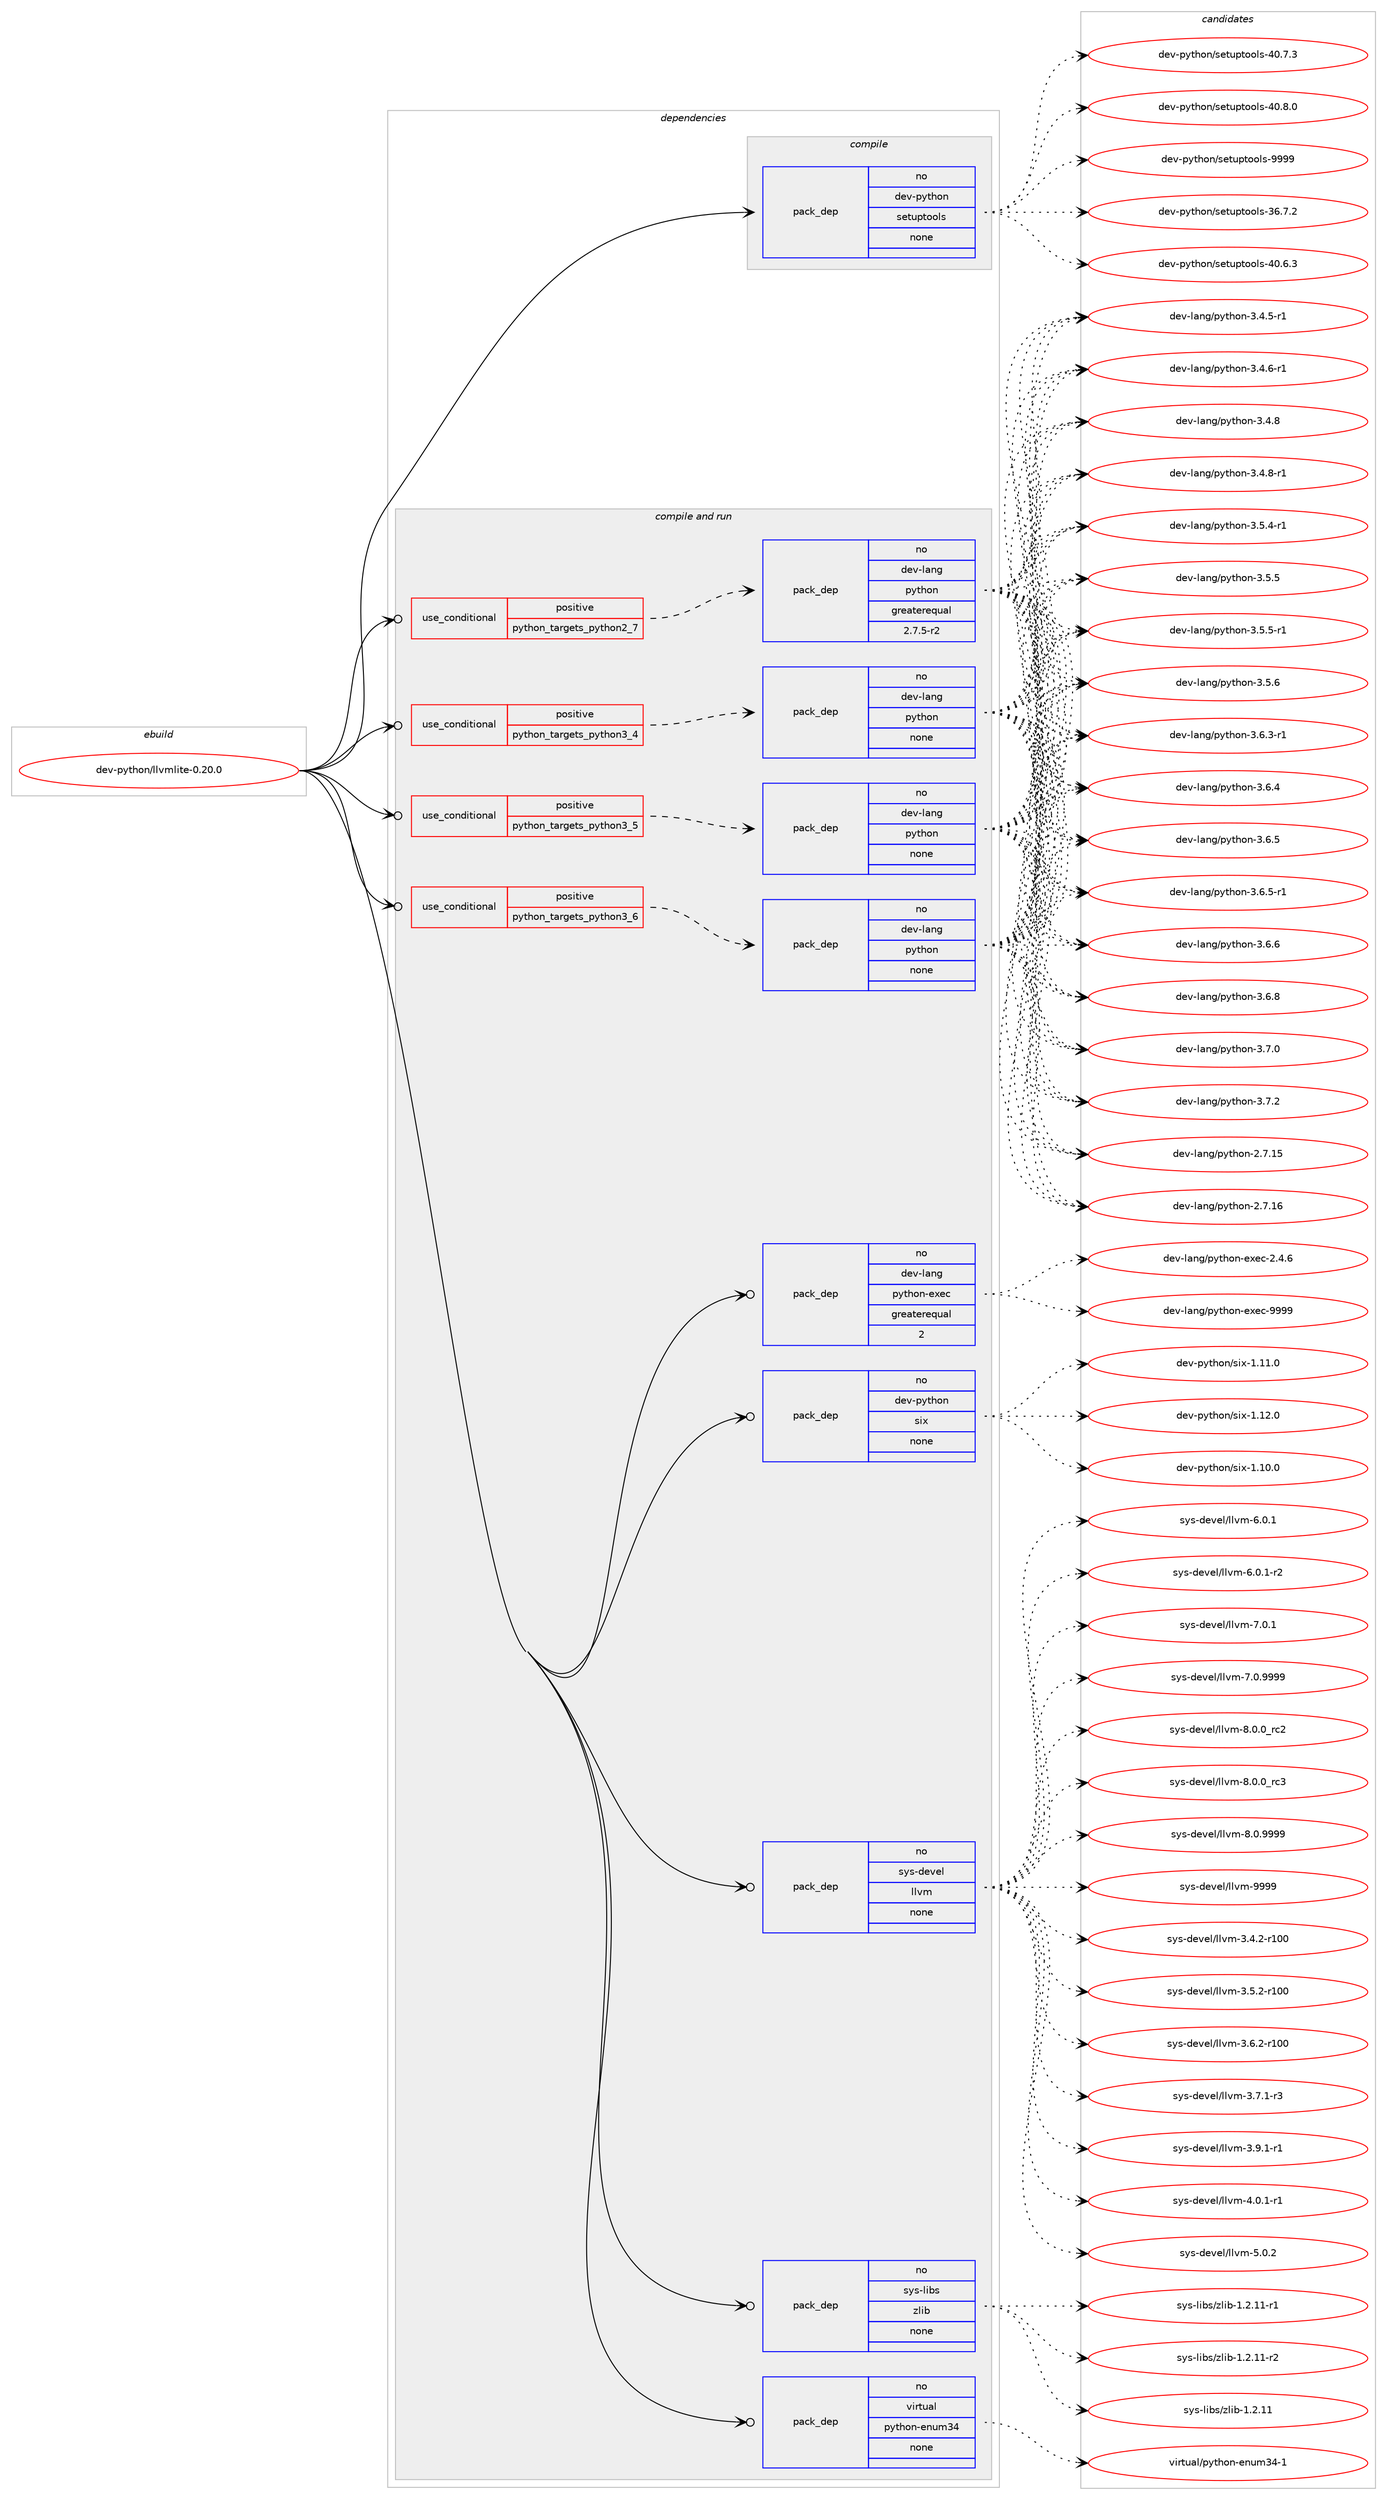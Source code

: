 digraph prolog {

# *************
# Graph options
# *************

newrank=true;
concentrate=true;
compound=true;
graph [rankdir=LR,fontname=Helvetica,fontsize=10,ranksep=1.5];#, ranksep=2.5, nodesep=0.2];
edge  [arrowhead=vee];
node  [fontname=Helvetica,fontsize=10];

# **********
# The ebuild
# **********

subgraph cluster_leftcol {
color=gray;
rank=same;
label=<<i>ebuild</i>>;
id [label="dev-python/llvmlite-0.20.0", color=red, width=4, href="../dev-python/llvmlite-0.20.0.svg"];
}

# ****************
# The dependencies
# ****************

subgraph cluster_midcol {
color=gray;
label=<<i>dependencies</i>>;
subgraph cluster_compile {
fillcolor="#eeeeee";
style=filled;
label=<<i>compile</i>>;
subgraph pack1017207 {
dependency1417496 [label=<<TABLE BORDER="0" CELLBORDER="1" CELLSPACING="0" CELLPADDING="4" WIDTH="220"><TR><TD ROWSPAN="6" CELLPADDING="30">pack_dep</TD></TR><TR><TD WIDTH="110">no</TD></TR><TR><TD>dev-python</TD></TR><TR><TD>setuptools</TD></TR><TR><TD>none</TD></TR><TR><TD></TD></TR></TABLE>>, shape=none, color=blue];
}
id:e -> dependency1417496:w [weight=20,style="solid",arrowhead="vee"];
}
subgraph cluster_compileandrun {
fillcolor="#eeeeee";
style=filled;
label=<<i>compile and run</i>>;
subgraph cond377016 {
dependency1417497 [label=<<TABLE BORDER="0" CELLBORDER="1" CELLSPACING="0" CELLPADDING="4"><TR><TD ROWSPAN="3" CELLPADDING="10">use_conditional</TD></TR><TR><TD>positive</TD></TR><TR><TD>python_targets_python2_7</TD></TR></TABLE>>, shape=none, color=red];
subgraph pack1017208 {
dependency1417498 [label=<<TABLE BORDER="0" CELLBORDER="1" CELLSPACING="0" CELLPADDING="4" WIDTH="220"><TR><TD ROWSPAN="6" CELLPADDING="30">pack_dep</TD></TR><TR><TD WIDTH="110">no</TD></TR><TR><TD>dev-lang</TD></TR><TR><TD>python</TD></TR><TR><TD>greaterequal</TD></TR><TR><TD>2.7.5-r2</TD></TR></TABLE>>, shape=none, color=blue];
}
dependency1417497:e -> dependency1417498:w [weight=20,style="dashed",arrowhead="vee"];
}
id:e -> dependency1417497:w [weight=20,style="solid",arrowhead="odotvee"];
subgraph cond377017 {
dependency1417499 [label=<<TABLE BORDER="0" CELLBORDER="1" CELLSPACING="0" CELLPADDING="4"><TR><TD ROWSPAN="3" CELLPADDING="10">use_conditional</TD></TR><TR><TD>positive</TD></TR><TR><TD>python_targets_python3_4</TD></TR></TABLE>>, shape=none, color=red];
subgraph pack1017209 {
dependency1417500 [label=<<TABLE BORDER="0" CELLBORDER="1" CELLSPACING="0" CELLPADDING="4" WIDTH="220"><TR><TD ROWSPAN="6" CELLPADDING="30">pack_dep</TD></TR><TR><TD WIDTH="110">no</TD></TR><TR><TD>dev-lang</TD></TR><TR><TD>python</TD></TR><TR><TD>none</TD></TR><TR><TD></TD></TR></TABLE>>, shape=none, color=blue];
}
dependency1417499:e -> dependency1417500:w [weight=20,style="dashed",arrowhead="vee"];
}
id:e -> dependency1417499:w [weight=20,style="solid",arrowhead="odotvee"];
subgraph cond377018 {
dependency1417501 [label=<<TABLE BORDER="0" CELLBORDER="1" CELLSPACING="0" CELLPADDING="4"><TR><TD ROWSPAN="3" CELLPADDING="10">use_conditional</TD></TR><TR><TD>positive</TD></TR><TR><TD>python_targets_python3_5</TD></TR></TABLE>>, shape=none, color=red];
subgraph pack1017210 {
dependency1417502 [label=<<TABLE BORDER="0" CELLBORDER="1" CELLSPACING="0" CELLPADDING="4" WIDTH="220"><TR><TD ROWSPAN="6" CELLPADDING="30">pack_dep</TD></TR><TR><TD WIDTH="110">no</TD></TR><TR><TD>dev-lang</TD></TR><TR><TD>python</TD></TR><TR><TD>none</TD></TR><TR><TD></TD></TR></TABLE>>, shape=none, color=blue];
}
dependency1417501:e -> dependency1417502:w [weight=20,style="dashed",arrowhead="vee"];
}
id:e -> dependency1417501:w [weight=20,style="solid",arrowhead="odotvee"];
subgraph cond377019 {
dependency1417503 [label=<<TABLE BORDER="0" CELLBORDER="1" CELLSPACING="0" CELLPADDING="4"><TR><TD ROWSPAN="3" CELLPADDING="10">use_conditional</TD></TR><TR><TD>positive</TD></TR><TR><TD>python_targets_python3_6</TD></TR></TABLE>>, shape=none, color=red];
subgraph pack1017211 {
dependency1417504 [label=<<TABLE BORDER="0" CELLBORDER="1" CELLSPACING="0" CELLPADDING="4" WIDTH="220"><TR><TD ROWSPAN="6" CELLPADDING="30">pack_dep</TD></TR><TR><TD WIDTH="110">no</TD></TR><TR><TD>dev-lang</TD></TR><TR><TD>python</TD></TR><TR><TD>none</TD></TR><TR><TD></TD></TR></TABLE>>, shape=none, color=blue];
}
dependency1417503:e -> dependency1417504:w [weight=20,style="dashed",arrowhead="vee"];
}
id:e -> dependency1417503:w [weight=20,style="solid",arrowhead="odotvee"];
subgraph pack1017212 {
dependency1417505 [label=<<TABLE BORDER="0" CELLBORDER="1" CELLSPACING="0" CELLPADDING="4" WIDTH="220"><TR><TD ROWSPAN="6" CELLPADDING="30">pack_dep</TD></TR><TR><TD WIDTH="110">no</TD></TR><TR><TD>dev-lang</TD></TR><TR><TD>python-exec</TD></TR><TR><TD>greaterequal</TD></TR><TR><TD>2</TD></TR></TABLE>>, shape=none, color=blue];
}
id:e -> dependency1417505:w [weight=20,style="solid",arrowhead="odotvee"];
subgraph pack1017213 {
dependency1417506 [label=<<TABLE BORDER="0" CELLBORDER="1" CELLSPACING="0" CELLPADDING="4" WIDTH="220"><TR><TD ROWSPAN="6" CELLPADDING="30">pack_dep</TD></TR><TR><TD WIDTH="110">no</TD></TR><TR><TD>dev-python</TD></TR><TR><TD>six</TD></TR><TR><TD>none</TD></TR><TR><TD></TD></TR></TABLE>>, shape=none, color=blue];
}
id:e -> dependency1417506:w [weight=20,style="solid",arrowhead="odotvee"];
subgraph pack1017214 {
dependency1417507 [label=<<TABLE BORDER="0" CELLBORDER="1" CELLSPACING="0" CELLPADDING="4" WIDTH="220"><TR><TD ROWSPAN="6" CELLPADDING="30">pack_dep</TD></TR><TR><TD WIDTH="110">no</TD></TR><TR><TD>sys-devel</TD></TR><TR><TD>llvm</TD></TR><TR><TD>none</TD></TR><TR><TD></TD></TR></TABLE>>, shape=none, color=blue];
}
id:e -> dependency1417507:w [weight=20,style="solid",arrowhead="odotvee"];
subgraph pack1017215 {
dependency1417508 [label=<<TABLE BORDER="0" CELLBORDER="1" CELLSPACING="0" CELLPADDING="4" WIDTH="220"><TR><TD ROWSPAN="6" CELLPADDING="30">pack_dep</TD></TR><TR><TD WIDTH="110">no</TD></TR><TR><TD>sys-libs</TD></TR><TR><TD>zlib</TD></TR><TR><TD>none</TD></TR><TR><TD></TD></TR></TABLE>>, shape=none, color=blue];
}
id:e -> dependency1417508:w [weight=20,style="solid",arrowhead="odotvee"];
subgraph pack1017216 {
dependency1417509 [label=<<TABLE BORDER="0" CELLBORDER="1" CELLSPACING="0" CELLPADDING="4" WIDTH="220"><TR><TD ROWSPAN="6" CELLPADDING="30">pack_dep</TD></TR><TR><TD WIDTH="110">no</TD></TR><TR><TD>virtual</TD></TR><TR><TD>python-enum34</TD></TR><TR><TD>none</TD></TR><TR><TD></TD></TR></TABLE>>, shape=none, color=blue];
}
id:e -> dependency1417509:w [weight=20,style="solid",arrowhead="odotvee"];
}
subgraph cluster_run {
fillcolor="#eeeeee";
style=filled;
label=<<i>run</i>>;
}
}

# **************
# The candidates
# **************

subgraph cluster_choices {
rank=same;
color=gray;
label=<<i>candidates</i>>;

subgraph choice1017207 {
color=black;
nodesep=1;
choice100101118451121211161041111104711510111611711211611111110811545515446554650 [label="dev-python/setuptools-36.7.2", color=red, width=4,href="../dev-python/setuptools-36.7.2.svg"];
choice100101118451121211161041111104711510111611711211611111110811545524846544651 [label="dev-python/setuptools-40.6.3", color=red, width=4,href="../dev-python/setuptools-40.6.3.svg"];
choice100101118451121211161041111104711510111611711211611111110811545524846554651 [label="dev-python/setuptools-40.7.3", color=red, width=4,href="../dev-python/setuptools-40.7.3.svg"];
choice100101118451121211161041111104711510111611711211611111110811545524846564648 [label="dev-python/setuptools-40.8.0", color=red, width=4,href="../dev-python/setuptools-40.8.0.svg"];
choice10010111845112121116104111110471151011161171121161111111081154557575757 [label="dev-python/setuptools-9999", color=red, width=4,href="../dev-python/setuptools-9999.svg"];
dependency1417496:e -> choice100101118451121211161041111104711510111611711211611111110811545515446554650:w [style=dotted,weight="100"];
dependency1417496:e -> choice100101118451121211161041111104711510111611711211611111110811545524846544651:w [style=dotted,weight="100"];
dependency1417496:e -> choice100101118451121211161041111104711510111611711211611111110811545524846554651:w [style=dotted,weight="100"];
dependency1417496:e -> choice100101118451121211161041111104711510111611711211611111110811545524846564648:w [style=dotted,weight="100"];
dependency1417496:e -> choice10010111845112121116104111110471151011161171121161111111081154557575757:w [style=dotted,weight="100"];
}
subgraph choice1017208 {
color=black;
nodesep=1;
choice10010111845108971101034711212111610411111045504655464953 [label="dev-lang/python-2.7.15", color=red, width=4,href="../dev-lang/python-2.7.15.svg"];
choice10010111845108971101034711212111610411111045504655464954 [label="dev-lang/python-2.7.16", color=red, width=4,href="../dev-lang/python-2.7.16.svg"];
choice1001011184510897110103471121211161041111104551465246534511449 [label="dev-lang/python-3.4.5-r1", color=red, width=4,href="../dev-lang/python-3.4.5-r1.svg"];
choice1001011184510897110103471121211161041111104551465246544511449 [label="dev-lang/python-3.4.6-r1", color=red, width=4,href="../dev-lang/python-3.4.6-r1.svg"];
choice100101118451089711010347112121116104111110455146524656 [label="dev-lang/python-3.4.8", color=red, width=4,href="../dev-lang/python-3.4.8.svg"];
choice1001011184510897110103471121211161041111104551465246564511449 [label="dev-lang/python-3.4.8-r1", color=red, width=4,href="../dev-lang/python-3.4.8-r1.svg"];
choice1001011184510897110103471121211161041111104551465346524511449 [label="dev-lang/python-3.5.4-r1", color=red, width=4,href="../dev-lang/python-3.5.4-r1.svg"];
choice100101118451089711010347112121116104111110455146534653 [label="dev-lang/python-3.5.5", color=red, width=4,href="../dev-lang/python-3.5.5.svg"];
choice1001011184510897110103471121211161041111104551465346534511449 [label="dev-lang/python-3.5.5-r1", color=red, width=4,href="../dev-lang/python-3.5.5-r1.svg"];
choice100101118451089711010347112121116104111110455146534654 [label="dev-lang/python-3.5.6", color=red, width=4,href="../dev-lang/python-3.5.6.svg"];
choice1001011184510897110103471121211161041111104551465446514511449 [label="dev-lang/python-3.6.3-r1", color=red, width=4,href="../dev-lang/python-3.6.3-r1.svg"];
choice100101118451089711010347112121116104111110455146544652 [label="dev-lang/python-3.6.4", color=red, width=4,href="../dev-lang/python-3.6.4.svg"];
choice100101118451089711010347112121116104111110455146544653 [label="dev-lang/python-3.6.5", color=red, width=4,href="../dev-lang/python-3.6.5.svg"];
choice1001011184510897110103471121211161041111104551465446534511449 [label="dev-lang/python-3.6.5-r1", color=red, width=4,href="../dev-lang/python-3.6.5-r1.svg"];
choice100101118451089711010347112121116104111110455146544654 [label="dev-lang/python-3.6.6", color=red, width=4,href="../dev-lang/python-3.6.6.svg"];
choice100101118451089711010347112121116104111110455146544656 [label="dev-lang/python-3.6.8", color=red, width=4,href="../dev-lang/python-3.6.8.svg"];
choice100101118451089711010347112121116104111110455146554648 [label="dev-lang/python-3.7.0", color=red, width=4,href="../dev-lang/python-3.7.0.svg"];
choice100101118451089711010347112121116104111110455146554650 [label="dev-lang/python-3.7.2", color=red, width=4,href="../dev-lang/python-3.7.2.svg"];
dependency1417498:e -> choice10010111845108971101034711212111610411111045504655464953:w [style=dotted,weight="100"];
dependency1417498:e -> choice10010111845108971101034711212111610411111045504655464954:w [style=dotted,weight="100"];
dependency1417498:e -> choice1001011184510897110103471121211161041111104551465246534511449:w [style=dotted,weight="100"];
dependency1417498:e -> choice1001011184510897110103471121211161041111104551465246544511449:w [style=dotted,weight="100"];
dependency1417498:e -> choice100101118451089711010347112121116104111110455146524656:w [style=dotted,weight="100"];
dependency1417498:e -> choice1001011184510897110103471121211161041111104551465246564511449:w [style=dotted,weight="100"];
dependency1417498:e -> choice1001011184510897110103471121211161041111104551465346524511449:w [style=dotted,weight="100"];
dependency1417498:e -> choice100101118451089711010347112121116104111110455146534653:w [style=dotted,weight="100"];
dependency1417498:e -> choice1001011184510897110103471121211161041111104551465346534511449:w [style=dotted,weight="100"];
dependency1417498:e -> choice100101118451089711010347112121116104111110455146534654:w [style=dotted,weight="100"];
dependency1417498:e -> choice1001011184510897110103471121211161041111104551465446514511449:w [style=dotted,weight="100"];
dependency1417498:e -> choice100101118451089711010347112121116104111110455146544652:w [style=dotted,weight="100"];
dependency1417498:e -> choice100101118451089711010347112121116104111110455146544653:w [style=dotted,weight="100"];
dependency1417498:e -> choice1001011184510897110103471121211161041111104551465446534511449:w [style=dotted,weight="100"];
dependency1417498:e -> choice100101118451089711010347112121116104111110455146544654:w [style=dotted,weight="100"];
dependency1417498:e -> choice100101118451089711010347112121116104111110455146544656:w [style=dotted,weight="100"];
dependency1417498:e -> choice100101118451089711010347112121116104111110455146554648:w [style=dotted,weight="100"];
dependency1417498:e -> choice100101118451089711010347112121116104111110455146554650:w [style=dotted,weight="100"];
}
subgraph choice1017209 {
color=black;
nodesep=1;
choice10010111845108971101034711212111610411111045504655464953 [label="dev-lang/python-2.7.15", color=red, width=4,href="../dev-lang/python-2.7.15.svg"];
choice10010111845108971101034711212111610411111045504655464954 [label="dev-lang/python-2.7.16", color=red, width=4,href="../dev-lang/python-2.7.16.svg"];
choice1001011184510897110103471121211161041111104551465246534511449 [label="dev-lang/python-3.4.5-r1", color=red, width=4,href="../dev-lang/python-3.4.5-r1.svg"];
choice1001011184510897110103471121211161041111104551465246544511449 [label="dev-lang/python-3.4.6-r1", color=red, width=4,href="../dev-lang/python-3.4.6-r1.svg"];
choice100101118451089711010347112121116104111110455146524656 [label="dev-lang/python-3.4.8", color=red, width=4,href="../dev-lang/python-3.4.8.svg"];
choice1001011184510897110103471121211161041111104551465246564511449 [label="dev-lang/python-3.4.8-r1", color=red, width=4,href="../dev-lang/python-3.4.8-r1.svg"];
choice1001011184510897110103471121211161041111104551465346524511449 [label="dev-lang/python-3.5.4-r1", color=red, width=4,href="../dev-lang/python-3.5.4-r1.svg"];
choice100101118451089711010347112121116104111110455146534653 [label="dev-lang/python-3.5.5", color=red, width=4,href="../dev-lang/python-3.5.5.svg"];
choice1001011184510897110103471121211161041111104551465346534511449 [label="dev-lang/python-3.5.5-r1", color=red, width=4,href="../dev-lang/python-3.5.5-r1.svg"];
choice100101118451089711010347112121116104111110455146534654 [label="dev-lang/python-3.5.6", color=red, width=4,href="../dev-lang/python-3.5.6.svg"];
choice1001011184510897110103471121211161041111104551465446514511449 [label="dev-lang/python-3.6.3-r1", color=red, width=4,href="../dev-lang/python-3.6.3-r1.svg"];
choice100101118451089711010347112121116104111110455146544652 [label="dev-lang/python-3.6.4", color=red, width=4,href="../dev-lang/python-3.6.4.svg"];
choice100101118451089711010347112121116104111110455146544653 [label="dev-lang/python-3.6.5", color=red, width=4,href="../dev-lang/python-3.6.5.svg"];
choice1001011184510897110103471121211161041111104551465446534511449 [label="dev-lang/python-3.6.5-r1", color=red, width=4,href="../dev-lang/python-3.6.5-r1.svg"];
choice100101118451089711010347112121116104111110455146544654 [label="dev-lang/python-3.6.6", color=red, width=4,href="../dev-lang/python-3.6.6.svg"];
choice100101118451089711010347112121116104111110455146544656 [label="dev-lang/python-3.6.8", color=red, width=4,href="../dev-lang/python-3.6.8.svg"];
choice100101118451089711010347112121116104111110455146554648 [label="dev-lang/python-3.7.0", color=red, width=4,href="../dev-lang/python-3.7.0.svg"];
choice100101118451089711010347112121116104111110455146554650 [label="dev-lang/python-3.7.2", color=red, width=4,href="../dev-lang/python-3.7.2.svg"];
dependency1417500:e -> choice10010111845108971101034711212111610411111045504655464953:w [style=dotted,weight="100"];
dependency1417500:e -> choice10010111845108971101034711212111610411111045504655464954:w [style=dotted,weight="100"];
dependency1417500:e -> choice1001011184510897110103471121211161041111104551465246534511449:w [style=dotted,weight="100"];
dependency1417500:e -> choice1001011184510897110103471121211161041111104551465246544511449:w [style=dotted,weight="100"];
dependency1417500:e -> choice100101118451089711010347112121116104111110455146524656:w [style=dotted,weight="100"];
dependency1417500:e -> choice1001011184510897110103471121211161041111104551465246564511449:w [style=dotted,weight="100"];
dependency1417500:e -> choice1001011184510897110103471121211161041111104551465346524511449:w [style=dotted,weight="100"];
dependency1417500:e -> choice100101118451089711010347112121116104111110455146534653:w [style=dotted,weight="100"];
dependency1417500:e -> choice1001011184510897110103471121211161041111104551465346534511449:w [style=dotted,weight="100"];
dependency1417500:e -> choice100101118451089711010347112121116104111110455146534654:w [style=dotted,weight="100"];
dependency1417500:e -> choice1001011184510897110103471121211161041111104551465446514511449:w [style=dotted,weight="100"];
dependency1417500:e -> choice100101118451089711010347112121116104111110455146544652:w [style=dotted,weight="100"];
dependency1417500:e -> choice100101118451089711010347112121116104111110455146544653:w [style=dotted,weight="100"];
dependency1417500:e -> choice1001011184510897110103471121211161041111104551465446534511449:w [style=dotted,weight="100"];
dependency1417500:e -> choice100101118451089711010347112121116104111110455146544654:w [style=dotted,weight="100"];
dependency1417500:e -> choice100101118451089711010347112121116104111110455146544656:w [style=dotted,weight="100"];
dependency1417500:e -> choice100101118451089711010347112121116104111110455146554648:w [style=dotted,weight="100"];
dependency1417500:e -> choice100101118451089711010347112121116104111110455146554650:w [style=dotted,weight="100"];
}
subgraph choice1017210 {
color=black;
nodesep=1;
choice10010111845108971101034711212111610411111045504655464953 [label="dev-lang/python-2.7.15", color=red, width=4,href="../dev-lang/python-2.7.15.svg"];
choice10010111845108971101034711212111610411111045504655464954 [label="dev-lang/python-2.7.16", color=red, width=4,href="../dev-lang/python-2.7.16.svg"];
choice1001011184510897110103471121211161041111104551465246534511449 [label="dev-lang/python-3.4.5-r1", color=red, width=4,href="../dev-lang/python-3.4.5-r1.svg"];
choice1001011184510897110103471121211161041111104551465246544511449 [label="dev-lang/python-3.4.6-r1", color=red, width=4,href="../dev-lang/python-3.4.6-r1.svg"];
choice100101118451089711010347112121116104111110455146524656 [label="dev-lang/python-3.4.8", color=red, width=4,href="../dev-lang/python-3.4.8.svg"];
choice1001011184510897110103471121211161041111104551465246564511449 [label="dev-lang/python-3.4.8-r1", color=red, width=4,href="../dev-lang/python-3.4.8-r1.svg"];
choice1001011184510897110103471121211161041111104551465346524511449 [label="dev-lang/python-3.5.4-r1", color=red, width=4,href="../dev-lang/python-3.5.4-r1.svg"];
choice100101118451089711010347112121116104111110455146534653 [label="dev-lang/python-3.5.5", color=red, width=4,href="../dev-lang/python-3.5.5.svg"];
choice1001011184510897110103471121211161041111104551465346534511449 [label="dev-lang/python-3.5.5-r1", color=red, width=4,href="../dev-lang/python-3.5.5-r1.svg"];
choice100101118451089711010347112121116104111110455146534654 [label="dev-lang/python-3.5.6", color=red, width=4,href="../dev-lang/python-3.5.6.svg"];
choice1001011184510897110103471121211161041111104551465446514511449 [label="dev-lang/python-3.6.3-r1", color=red, width=4,href="../dev-lang/python-3.6.3-r1.svg"];
choice100101118451089711010347112121116104111110455146544652 [label="dev-lang/python-3.6.4", color=red, width=4,href="../dev-lang/python-3.6.4.svg"];
choice100101118451089711010347112121116104111110455146544653 [label="dev-lang/python-3.6.5", color=red, width=4,href="../dev-lang/python-3.6.5.svg"];
choice1001011184510897110103471121211161041111104551465446534511449 [label="dev-lang/python-3.6.5-r1", color=red, width=4,href="../dev-lang/python-3.6.5-r1.svg"];
choice100101118451089711010347112121116104111110455146544654 [label="dev-lang/python-3.6.6", color=red, width=4,href="../dev-lang/python-3.6.6.svg"];
choice100101118451089711010347112121116104111110455146544656 [label="dev-lang/python-3.6.8", color=red, width=4,href="../dev-lang/python-3.6.8.svg"];
choice100101118451089711010347112121116104111110455146554648 [label="dev-lang/python-3.7.0", color=red, width=4,href="../dev-lang/python-3.7.0.svg"];
choice100101118451089711010347112121116104111110455146554650 [label="dev-lang/python-3.7.2", color=red, width=4,href="../dev-lang/python-3.7.2.svg"];
dependency1417502:e -> choice10010111845108971101034711212111610411111045504655464953:w [style=dotted,weight="100"];
dependency1417502:e -> choice10010111845108971101034711212111610411111045504655464954:w [style=dotted,weight="100"];
dependency1417502:e -> choice1001011184510897110103471121211161041111104551465246534511449:w [style=dotted,weight="100"];
dependency1417502:e -> choice1001011184510897110103471121211161041111104551465246544511449:w [style=dotted,weight="100"];
dependency1417502:e -> choice100101118451089711010347112121116104111110455146524656:w [style=dotted,weight="100"];
dependency1417502:e -> choice1001011184510897110103471121211161041111104551465246564511449:w [style=dotted,weight="100"];
dependency1417502:e -> choice1001011184510897110103471121211161041111104551465346524511449:w [style=dotted,weight="100"];
dependency1417502:e -> choice100101118451089711010347112121116104111110455146534653:w [style=dotted,weight="100"];
dependency1417502:e -> choice1001011184510897110103471121211161041111104551465346534511449:w [style=dotted,weight="100"];
dependency1417502:e -> choice100101118451089711010347112121116104111110455146534654:w [style=dotted,weight="100"];
dependency1417502:e -> choice1001011184510897110103471121211161041111104551465446514511449:w [style=dotted,weight="100"];
dependency1417502:e -> choice100101118451089711010347112121116104111110455146544652:w [style=dotted,weight="100"];
dependency1417502:e -> choice100101118451089711010347112121116104111110455146544653:w [style=dotted,weight="100"];
dependency1417502:e -> choice1001011184510897110103471121211161041111104551465446534511449:w [style=dotted,weight="100"];
dependency1417502:e -> choice100101118451089711010347112121116104111110455146544654:w [style=dotted,weight="100"];
dependency1417502:e -> choice100101118451089711010347112121116104111110455146544656:w [style=dotted,weight="100"];
dependency1417502:e -> choice100101118451089711010347112121116104111110455146554648:w [style=dotted,weight="100"];
dependency1417502:e -> choice100101118451089711010347112121116104111110455146554650:w [style=dotted,weight="100"];
}
subgraph choice1017211 {
color=black;
nodesep=1;
choice10010111845108971101034711212111610411111045504655464953 [label="dev-lang/python-2.7.15", color=red, width=4,href="../dev-lang/python-2.7.15.svg"];
choice10010111845108971101034711212111610411111045504655464954 [label="dev-lang/python-2.7.16", color=red, width=4,href="../dev-lang/python-2.7.16.svg"];
choice1001011184510897110103471121211161041111104551465246534511449 [label="dev-lang/python-3.4.5-r1", color=red, width=4,href="../dev-lang/python-3.4.5-r1.svg"];
choice1001011184510897110103471121211161041111104551465246544511449 [label="dev-lang/python-3.4.6-r1", color=red, width=4,href="../dev-lang/python-3.4.6-r1.svg"];
choice100101118451089711010347112121116104111110455146524656 [label="dev-lang/python-3.4.8", color=red, width=4,href="../dev-lang/python-3.4.8.svg"];
choice1001011184510897110103471121211161041111104551465246564511449 [label="dev-lang/python-3.4.8-r1", color=red, width=4,href="../dev-lang/python-3.4.8-r1.svg"];
choice1001011184510897110103471121211161041111104551465346524511449 [label="dev-lang/python-3.5.4-r1", color=red, width=4,href="../dev-lang/python-3.5.4-r1.svg"];
choice100101118451089711010347112121116104111110455146534653 [label="dev-lang/python-3.5.5", color=red, width=4,href="../dev-lang/python-3.5.5.svg"];
choice1001011184510897110103471121211161041111104551465346534511449 [label="dev-lang/python-3.5.5-r1", color=red, width=4,href="../dev-lang/python-3.5.5-r1.svg"];
choice100101118451089711010347112121116104111110455146534654 [label="dev-lang/python-3.5.6", color=red, width=4,href="../dev-lang/python-3.5.6.svg"];
choice1001011184510897110103471121211161041111104551465446514511449 [label="dev-lang/python-3.6.3-r1", color=red, width=4,href="../dev-lang/python-3.6.3-r1.svg"];
choice100101118451089711010347112121116104111110455146544652 [label="dev-lang/python-3.6.4", color=red, width=4,href="../dev-lang/python-3.6.4.svg"];
choice100101118451089711010347112121116104111110455146544653 [label="dev-lang/python-3.6.5", color=red, width=4,href="../dev-lang/python-3.6.5.svg"];
choice1001011184510897110103471121211161041111104551465446534511449 [label="dev-lang/python-3.6.5-r1", color=red, width=4,href="../dev-lang/python-3.6.5-r1.svg"];
choice100101118451089711010347112121116104111110455146544654 [label="dev-lang/python-3.6.6", color=red, width=4,href="../dev-lang/python-3.6.6.svg"];
choice100101118451089711010347112121116104111110455146544656 [label="dev-lang/python-3.6.8", color=red, width=4,href="../dev-lang/python-3.6.8.svg"];
choice100101118451089711010347112121116104111110455146554648 [label="dev-lang/python-3.7.0", color=red, width=4,href="../dev-lang/python-3.7.0.svg"];
choice100101118451089711010347112121116104111110455146554650 [label="dev-lang/python-3.7.2", color=red, width=4,href="../dev-lang/python-3.7.2.svg"];
dependency1417504:e -> choice10010111845108971101034711212111610411111045504655464953:w [style=dotted,weight="100"];
dependency1417504:e -> choice10010111845108971101034711212111610411111045504655464954:w [style=dotted,weight="100"];
dependency1417504:e -> choice1001011184510897110103471121211161041111104551465246534511449:w [style=dotted,weight="100"];
dependency1417504:e -> choice1001011184510897110103471121211161041111104551465246544511449:w [style=dotted,weight="100"];
dependency1417504:e -> choice100101118451089711010347112121116104111110455146524656:w [style=dotted,weight="100"];
dependency1417504:e -> choice1001011184510897110103471121211161041111104551465246564511449:w [style=dotted,weight="100"];
dependency1417504:e -> choice1001011184510897110103471121211161041111104551465346524511449:w [style=dotted,weight="100"];
dependency1417504:e -> choice100101118451089711010347112121116104111110455146534653:w [style=dotted,weight="100"];
dependency1417504:e -> choice1001011184510897110103471121211161041111104551465346534511449:w [style=dotted,weight="100"];
dependency1417504:e -> choice100101118451089711010347112121116104111110455146534654:w [style=dotted,weight="100"];
dependency1417504:e -> choice1001011184510897110103471121211161041111104551465446514511449:w [style=dotted,weight="100"];
dependency1417504:e -> choice100101118451089711010347112121116104111110455146544652:w [style=dotted,weight="100"];
dependency1417504:e -> choice100101118451089711010347112121116104111110455146544653:w [style=dotted,weight="100"];
dependency1417504:e -> choice1001011184510897110103471121211161041111104551465446534511449:w [style=dotted,weight="100"];
dependency1417504:e -> choice100101118451089711010347112121116104111110455146544654:w [style=dotted,weight="100"];
dependency1417504:e -> choice100101118451089711010347112121116104111110455146544656:w [style=dotted,weight="100"];
dependency1417504:e -> choice100101118451089711010347112121116104111110455146554648:w [style=dotted,weight="100"];
dependency1417504:e -> choice100101118451089711010347112121116104111110455146554650:w [style=dotted,weight="100"];
}
subgraph choice1017212 {
color=black;
nodesep=1;
choice1001011184510897110103471121211161041111104510112010199455046524654 [label="dev-lang/python-exec-2.4.6", color=red, width=4,href="../dev-lang/python-exec-2.4.6.svg"];
choice10010111845108971101034711212111610411111045101120101994557575757 [label="dev-lang/python-exec-9999", color=red, width=4,href="../dev-lang/python-exec-9999.svg"];
dependency1417505:e -> choice1001011184510897110103471121211161041111104510112010199455046524654:w [style=dotted,weight="100"];
dependency1417505:e -> choice10010111845108971101034711212111610411111045101120101994557575757:w [style=dotted,weight="100"];
}
subgraph choice1017213 {
color=black;
nodesep=1;
choice100101118451121211161041111104711510512045494649484648 [label="dev-python/six-1.10.0", color=red, width=4,href="../dev-python/six-1.10.0.svg"];
choice100101118451121211161041111104711510512045494649494648 [label="dev-python/six-1.11.0", color=red, width=4,href="../dev-python/six-1.11.0.svg"];
choice100101118451121211161041111104711510512045494649504648 [label="dev-python/six-1.12.0", color=red, width=4,href="../dev-python/six-1.12.0.svg"];
dependency1417506:e -> choice100101118451121211161041111104711510512045494649484648:w [style=dotted,weight="100"];
dependency1417506:e -> choice100101118451121211161041111104711510512045494649494648:w [style=dotted,weight="100"];
dependency1417506:e -> choice100101118451121211161041111104711510512045494649504648:w [style=dotted,weight="100"];
}
subgraph choice1017214 {
color=black;
nodesep=1;
choice115121115451001011181011084710810811810945514652465045114494848 [label="sys-devel/llvm-3.4.2-r100", color=red, width=4,href="../sys-devel/llvm-3.4.2-r100.svg"];
choice115121115451001011181011084710810811810945514653465045114494848 [label="sys-devel/llvm-3.5.2-r100", color=red, width=4,href="../sys-devel/llvm-3.5.2-r100.svg"];
choice115121115451001011181011084710810811810945514654465045114494848 [label="sys-devel/llvm-3.6.2-r100", color=red, width=4,href="../sys-devel/llvm-3.6.2-r100.svg"];
choice11512111545100101118101108471081081181094551465546494511451 [label="sys-devel/llvm-3.7.1-r3", color=red, width=4,href="../sys-devel/llvm-3.7.1-r3.svg"];
choice11512111545100101118101108471081081181094551465746494511449 [label="sys-devel/llvm-3.9.1-r1", color=red, width=4,href="../sys-devel/llvm-3.9.1-r1.svg"];
choice11512111545100101118101108471081081181094552464846494511449 [label="sys-devel/llvm-4.0.1-r1", color=red, width=4,href="../sys-devel/llvm-4.0.1-r1.svg"];
choice1151211154510010111810110847108108118109455346484650 [label="sys-devel/llvm-5.0.2", color=red, width=4,href="../sys-devel/llvm-5.0.2.svg"];
choice1151211154510010111810110847108108118109455446484649 [label="sys-devel/llvm-6.0.1", color=red, width=4,href="../sys-devel/llvm-6.0.1.svg"];
choice11512111545100101118101108471081081181094554464846494511450 [label="sys-devel/llvm-6.0.1-r2", color=red, width=4,href="../sys-devel/llvm-6.0.1-r2.svg"];
choice1151211154510010111810110847108108118109455546484649 [label="sys-devel/llvm-7.0.1", color=red, width=4,href="../sys-devel/llvm-7.0.1.svg"];
choice1151211154510010111810110847108108118109455546484657575757 [label="sys-devel/llvm-7.0.9999", color=red, width=4,href="../sys-devel/llvm-7.0.9999.svg"];
choice1151211154510010111810110847108108118109455646484648951149950 [label="sys-devel/llvm-8.0.0_rc2", color=red, width=4,href="../sys-devel/llvm-8.0.0_rc2.svg"];
choice1151211154510010111810110847108108118109455646484648951149951 [label="sys-devel/llvm-8.0.0_rc3", color=red, width=4,href="../sys-devel/llvm-8.0.0_rc3.svg"];
choice1151211154510010111810110847108108118109455646484657575757 [label="sys-devel/llvm-8.0.9999", color=red, width=4,href="../sys-devel/llvm-8.0.9999.svg"];
choice11512111545100101118101108471081081181094557575757 [label="sys-devel/llvm-9999", color=red, width=4,href="../sys-devel/llvm-9999.svg"];
dependency1417507:e -> choice115121115451001011181011084710810811810945514652465045114494848:w [style=dotted,weight="100"];
dependency1417507:e -> choice115121115451001011181011084710810811810945514653465045114494848:w [style=dotted,weight="100"];
dependency1417507:e -> choice115121115451001011181011084710810811810945514654465045114494848:w [style=dotted,weight="100"];
dependency1417507:e -> choice11512111545100101118101108471081081181094551465546494511451:w [style=dotted,weight="100"];
dependency1417507:e -> choice11512111545100101118101108471081081181094551465746494511449:w [style=dotted,weight="100"];
dependency1417507:e -> choice11512111545100101118101108471081081181094552464846494511449:w [style=dotted,weight="100"];
dependency1417507:e -> choice1151211154510010111810110847108108118109455346484650:w [style=dotted,weight="100"];
dependency1417507:e -> choice1151211154510010111810110847108108118109455446484649:w [style=dotted,weight="100"];
dependency1417507:e -> choice11512111545100101118101108471081081181094554464846494511450:w [style=dotted,weight="100"];
dependency1417507:e -> choice1151211154510010111810110847108108118109455546484649:w [style=dotted,weight="100"];
dependency1417507:e -> choice1151211154510010111810110847108108118109455546484657575757:w [style=dotted,weight="100"];
dependency1417507:e -> choice1151211154510010111810110847108108118109455646484648951149950:w [style=dotted,weight="100"];
dependency1417507:e -> choice1151211154510010111810110847108108118109455646484648951149951:w [style=dotted,weight="100"];
dependency1417507:e -> choice1151211154510010111810110847108108118109455646484657575757:w [style=dotted,weight="100"];
dependency1417507:e -> choice11512111545100101118101108471081081181094557575757:w [style=dotted,weight="100"];
}
subgraph choice1017215 {
color=black;
nodesep=1;
choice1151211154510810598115471221081059845494650464949 [label="sys-libs/zlib-1.2.11", color=red, width=4,href="../sys-libs/zlib-1.2.11.svg"];
choice11512111545108105981154712210810598454946504649494511449 [label="sys-libs/zlib-1.2.11-r1", color=red, width=4,href="../sys-libs/zlib-1.2.11-r1.svg"];
choice11512111545108105981154712210810598454946504649494511450 [label="sys-libs/zlib-1.2.11-r2", color=red, width=4,href="../sys-libs/zlib-1.2.11-r2.svg"];
dependency1417508:e -> choice1151211154510810598115471221081059845494650464949:w [style=dotted,weight="100"];
dependency1417508:e -> choice11512111545108105981154712210810598454946504649494511449:w [style=dotted,weight="100"];
dependency1417508:e -> choice11512111545108105981154712210810598454946504649494511450:w [style=dotted,weight="100"];
}
subgraph choice1017216 {
color=black;
nodesep=1;
choice11810511411611797108471121211161041111104510111011710951524549 [label="virtual/python-enum34-1", color=red, width=4,href="../virtual/python-enum34-1.svg"];
dependency1417509:e -> choice11810511411611797108471121211161041111104510111011710951524549:w [style=dotted,weight="100"];
}
}

}
